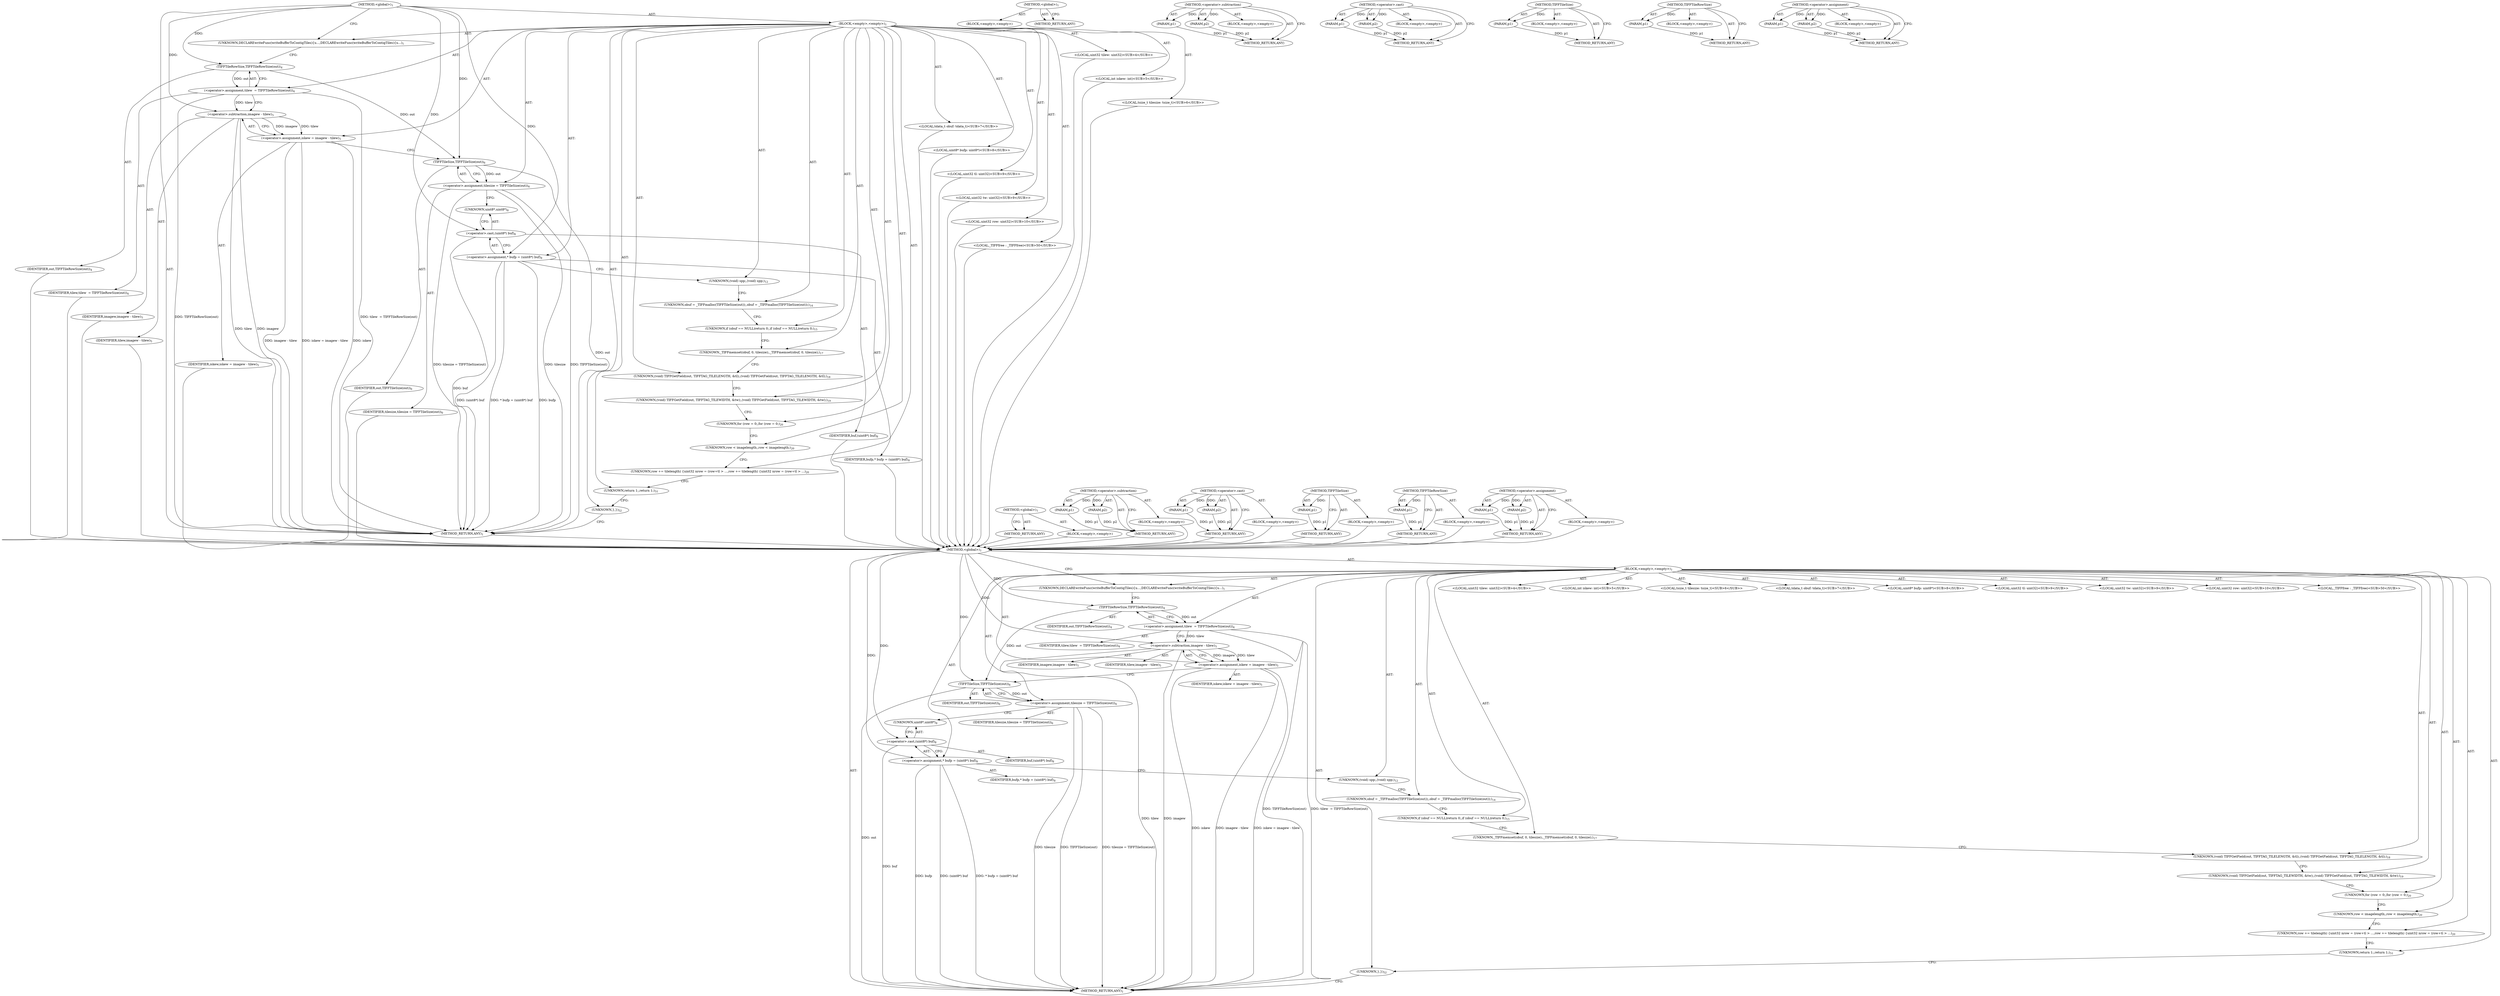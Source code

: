 digraph "&lt;operator&gt;.assignment" {
vulnerable_6 [label=<(METHOD,&lt;global&gt;)<SUB>1</SUB>>];
vulnerable_7 [label=<(BLOCK,&lt;empty&gt;,&lt;empty&gt;)<SUB>1</SUB>>];
vulnerable_8 [label=<(UNKNOWN,DECLAREwriteFunc(writeBufferToContigTiles)
{
	u...,DECLAREwriteFunc(writeBufferToContigTiles)
{
	u...)<SUB>1</SUB>>];
vulnerable_9 [label="<(LOCAL,uint32 tilew: uint32)<SUB>4</SUB>>"];
vulnerable_10 [label=<(&lt;operator&gt;.assignment,tilew  = TIFFTileRowSize(out))<SUB>4</SUB>>];
vulnerable_11 [label=<(IDENTIFIER,tilew,tilew  = TIFFTileRowSize(out))<SUB>4</SUB>>];
vulnerable_12 [label=<(TIFFTileRowSize,TIFFTileRowSize(out))<SUB>4</SUB>>];
vulnerable_13 [label=<(IDENTIFIER,out,TIFFTileRowSize(out))<SUB>4</SUB>>];
vulnerable_14 [label="<(LOCAL,int iskew: int)<SUB>5</SUB>>"];
vulnerable_15 [label=<(&lt;operator&gt;.assignment,iskew = imagew - tilew)<SUB>5</SUB>>];
vulnerable_16 [label=<(IDENTIFIER,iskew,iskew = imagew - tilew)<SUB>5</SUB>>];
vulnerable_17 [label=<(&lt;operator&gt;.subtraction,imagew - tilew)<SUB>5</SUB>>];
vulnerable_18 [label=<(IDENTIFIER,imagew,imagew - tilew)<SUB>5</SUB>>];
vulnerable_19 [label=<(IDENTIFIER,tilew,imagew - tilew)<SUB>5</SUB>>];
vulnerable_20 [label="<(LOCAL,tsize_t tilesize: tsize_t)<SUB>6</SUB>>"];
vulnerable_21 [label=<(&lt;operator&gt;.assignment,tilesize = TIFFTileSize(out))<SUB>6</SUB>>];
vulnerable_22 [label=<(IDENTIFIER,tilesize,tilesize = TIFFTileSize(out))<SUB>6</SUB>>];
vulnerable_23 [label=<(TIFFTileSize,TIFFTileSize(out))<SUB>6</SUB>>];
vulnerable_24 [label=<(IDENTIFIER,out,TIFFTileSize(out))<SUB>6</SUB>>];
vulnerable_25 [label="<(LOCAL,tdata_t obuf: tdata_t)<SUB>7</SUB>>"];
vulnerable_26 [label="<(LOCAL,uint8* bufp: uint8*)<SUB>8</SUB>>"];
vulnerable_27 [label=<(&lt;operator&gt;.assignment,* bufp = (uint8*) buf)<SUB>8</SUB>>];
vulnerable_28 [label=<(IDENTIFIER,bufp,* bufp = (uint8*) buf)<SUB>8</SUB>>];
vulnerable_29 [label=<(&lt;operator&gt;.cast,(uint8*) buf)<SUB>8</SUB>>];
vulnerable_30 [label=<(UNKNOWN,uint8*,uint8*)<SUB>8</SUB>>];
vulnerable_31 [label=<(IDENTIFIER,buf,(uint8*) buf)<SUB>8</SUB>>];
vulnerable_32 [label="<(LOCAL,uint32 tl: uint32)<SUB>9</SUB>>"];
vulnerable_33 [label="<(LOCAL,uint32 tw: uint32)<SUB>9</SUB>>"];
vulnerable_34 [label="<(LOCAL,uint32 row: uint32)<SUB>10</SUB>>"];
vulnerable_35 [label=<(UNKNOWN,(void) spp;,(void) spp;)<SUB>12</SUB>>];
vulnerable_36 [label=<(UNKNOWN,obuf = _TIFFmalloc(TIFFTileSize(out));,obuf = _TIFFmalloc(TIFFTileSize(out));)<SUB>14</SUB>>];
vulnerable_37 [label=<(UNKNOWN,if (obuf == NULL)
		return 0;,if (obuf == NULL)
		return 0;)<SUB>15</SUB>>];
vulnerable_38 [label=<(UNKNOWN,_TIFFmemset(obuf, 0, tilesize);,_TIFFmemset(obuf, 0, tilesize);)<SUB>17</SUB>>];
vulnerable_39 [label=<(UNKNOWN,(void) TIFFGetField(out, TIFFTAG_TILELENGTH, &amp;tl);,(void) TIFFGetField(out, TIFFTAG_TILELENGTH, &amp;tl);)<SUB>18</SUB>>];
vulnerable_40 [label=<(UNKNOWN,(void) TIFFGetField(out, TIFFTAG_TILEWIDTH, &amp;tw);,(void) TIFFGetField(out, TIFFTAG_TILEWIDTH, &amp;tw);)<SUB>19</SUB>>];
vulnerable_41 [label=<(UNKNOWN,for (row = 0;,for (row = 0;)<SUB>20</SUB>>];
vulnerable_42 [label=<(UNKNOWN,row &lt; imagelength;,row &lt; imagelength;)<SUB>20</SUB>>];
vulnerable_43 [label=<(UNKNOWN,row += tilelength) {
		uint32 nrow = (row+tl &gt; ...,row += tilelength) {
		uint32 nrow = (row+tl &gt; ...)<SUB>20</SUB>>];
vulnerable_44 [label="<(LOCAL,_TIFFfree : _TIFFfree)<SUB>50</SUB>>"];
vulnerable_45 [label=<(UNKNOWN,return 1;,return 1;)<SUB>51</SUB>>];
vulnerable_46 [label=<(UNKNOWN,},})<SUB>52</SUB>>];
vulnerable_47 [label=<(METHOD_RETURN,ANY)<SUB>1</SUB>>];
vulnerable_64 [label=<(METHOD,&lt;global&gt;)<SUB>1</SUB>>];
vulnerable_65 [label=<(BLOCK,&lt;empty&gt;,&lt;empty&gt;)>];
vulnerable_66 [label=<(METHOD_RETURN,ANY)>];
vulnerable_79 [label=<(METHOD,&lt;operator&gt;.subtraction)>];
vulnerable_80 [label=<(PARAM,p1)>];
vulnerable_81 [label=<(PARAM,p2)>];
vulnerable_82 [label=<(BLOCK,&lt;empty&gt;,&lt;empty&gt;)>];
vulnerable_83 [label=<(METHOD_RETURN,ANY)>];
vulnerable_88 [label=<(METHOD,&lt;operator&gt;.cast)>];
vulnerable_89 [label=<(PARAM,p1)>];
vulnerable_90 [label=<(PARAM,p2)>];
vulnerable_91 [label=<(BLOCK,&lt;empty&gt;,&lt;empty&gt;)>];
vulnerable_92 [label=<(METHOD_RETURN,ANY)>];
vulnerable_84 [label=<(METHOD,TIFFTileSize)>];
vulnerable_85 [label=<(PARAM,p1)>];
vulnerable_86 [label=<(BLOCK,&lt;empty&gt;,&lt;empty&gt;)>];
vulnerable_87 [label=<(METHOD_RETURN,ANY)>];
vulnerable_75 [label=<(METHOD,TIFFTileRowSize)>];
vulnerable_76 [label=<(PARAM,p1)>];
vulnerable_77 [label=<(BLOCK,&lt;empty&gt;,&lt;empty&gt;)>];
vulnerable_78 [label=<(METHOD_RETURN,ANY)>];
vulnerable_70 [label=<(METHOD,&lt;operator&gt;.assignment)>];
vulnerable_71 [label=<(PARAM,p1)>];
vulnerable_72 [label=<(PARAM,p2)>];
vulnerable_73 [label=<(BLOCK,&lt;empty&gt;,&lt;empty&gt;)>];
vulnerable_74 [label=<(METHOD_RETURN,ANY)>];
fixed_6 [label=<(METHOD,&lt;global&gt;)<SUB>1</SUB>>];
fixed_7 [label=<(BLOCK,&lt;empty&gt;,&lt;empty&gt;)<SUB>1</SUB>>];
fixed_8 [label=<(UNKNOWN,DECLAREwriteFunc(writeBufferToContigTiles)
{
	u...,DECLAREwriteFunc(writeBufferToContigTiles)
{
	u...)<SUB>1</SUB>>];
fixed_9 [label="<(LOCAL,uint32 tilew: uint32)<SUB>4</SUB>>"];
fixed_10 [label=<(&lt;operator&gt;.assignment,tilew  = TIFFTileRowSize(out))<SUB>4</SUB>>];
fixed_11 [label=<(IDENTIFIER,tilew,tilew  = TIFFTileRowSize(out))<SUB>4</SUB>>];
fixed_12 [label=<(TIFFTileRowSize,TIFFTileRowSize(out))<SUB>4</SUB>>];
fixed_13 [label=<(IDENTIFIER,out,TIFFTileRowSize(out))<SUB>4</SUB>>];
fixed_14 [label="<(LOCAL,int iskew: int)<SUB>5</SUB>>"];
fixed_15 [label=<(&lt;operator&gt;.assignment,iskew = imagew - tilew)<SUB>5</SUB>>];
fixed_16 [label=<(IDENTIFIER,iskew,iskew = imagew - tilew)<SUB>5</SUB>>];
fixed_17 [label=<(&lt;operator&gt;.subtraction,imagew - tilew)<SUB>5</SUB>>];
fixed_18 [label=<(IDENTIFIER,imagew,imagew - tilew)<SUB>5</SUB>>];
fixed_19 [label=<(IDENTIFIER,tilew,imagew - tilew)<SUB>5</SUB>>];
fixed_20 [label="<(LOCAL,tsize_t tilesize: tsize_t)<SUB>6</SUB>>"];
fixed_21 [label=<(&lt;operator&gt;.assignment,tilesize = TIFFTileSize(out))<SUB>6</SUB>>];
fixed_22 [label=<(IDENTIFIER,tilesize,tilesize = TIFFTileSize(out))<SUB>6</SUB>>];
fixed_23 [label=<(TIFFTileSize,TIFFTileSize(out))<SUB>6</SUB>>];
fixed_24 [label=<(IDENTIFIER,out,TIFFTileSize(out))<SUB>6</SUB>>];
fixed_25 [label="<(LOCAL,tdata_t obuf: tdata_t)<SUB>7</SUB>>"];
fixed_26 [label="<(LOCAL,uint8* bufp: uint8*)<SUB>8</SUB>>"];
fixed_27 [label=<(&lt;operator&gt;.assignment,* bufp = (uint8*) buf)<SUB>8</SUB>>];
fixed_28 [label=<(IDENTIFIER,bufp,* bufp = (uint8*) buf)<SUB>8</SUB>>];
fixed_29 [label=<(&lt;operator&gt;.cast,(uint8*) buf)<SUB>8</SUB>>];
fixed_30 [label=<(UNKNOWN,uint8*,uint8*)<SUB>8</SUB>>];
fixed_31 [label=<(IDENTIFIER,buf,(uint8*) buf)<SUB>8</SUB>>];
fixed_32 [label="<(LOCAL,uint32 tl: uint32)<SUB>9</SUB>>"];
fixed_33 [label="<(LOCAL,uint32 tw: uint32)<SUB>9</SUB>>"];
fixed_34 [label="<(LOCAL,uint32 row: uint32)<SUB>10</SUB>>"];
fixed_35 [label=<(UNKNOWN,(void) spp;,(void) spp;)<SUB>12</SUB>>];
fixed_36 [label=<(UNKNOWN,obuf = _TIFFmalloc(TIFFTileSize(out));,obuf = _TIFFmalloc(TIFFTileSize(out));)<SUB>14</SUB>>];
fixed_37 [label=<(UNKNOWN,if (obuf == NULL)
		return 0;,if (obuf == NULL)
		return 0;)<SUB>15</SUB>>];
fixed_38 [label=<(UNKNOWN,_TIFFmemset(obuf, 0, tilesize);,_TIFFmemset(obuf, 0, tilesize);)<SUB>17</SUB>>];
fixed_39 [label=<(UNKNOWN,(void) TIFFGetField(out, TIFFTAG_TILELENGTH, &amp;tl);,(void) TIFFGetField(out, TIFFTAG_TILELENGTH, &amp;tl);)<SUB>18</SUB>>];
fixed_40 [label=<(UNKNOWN,(void) TIFFGetField(out, TIFFTAG_TILEWIDTH, &amp;tw);,(void) TIFFGetField(out, TIFFTAG_TILEWIDTH, &amp;tw);)<SUB>19</SUB>>];
fixed_41 [label=<(UNKNOWN,for (row = 0;,for (row = 0;)<SUB>20</SUB>>];
fixed_42 [label=<(UNKNOWN,row &lt; imagelength;,row &lt; imagelength;)<SUB>20</SUB>>];
fixed_43 [label=<(UNKNOWN,row += tilelength) {
		uint32 nrow = (row+tl &gt; ...,row += tilelength) {
		uint32 nrow = (row+tl &gt; ...)<SUB>20</SUB>>];
fixed_44 [label="<(LOCAL,_TIFFfree : _TIFFfree)<SUB>50</SUB>>"];
fixed_45 [label=<(UNKNOWN,return 1;,return 1;)<SUB>51</SUB>>];
fixed_46 [label=<(UNKNOWN,},})<SUB>52</SUB>>];
fixed_47 [label=<(METHOD_RETURN,ANY)<SUB>1</SUB>>];
fixed_64 [label=<(METHOD,&lt;global&gt;)<SUB>1</SUB>>];
fixed_65 [label=<(BLOCK,&lt;empty&gt;,&lt;empty&gt;)>];
fixed_66 [label=<(METHOD_RETURN,ANY)>];
fixed_79 [label=<(METHOD,&lt;operator&gt;.subtraction)>];
fixed_80 [label=<(PARAM,p1)>];
fixed_81 [label=<(PARAM,p2)>];
fixed_82 [label=<(BLOCK,&lt;empty&gt;,&lt;empty&gt;)>];
fixed_83 [label=<(METHOD_RETURN,ANY)>];
fixed_88 [label=<(METHOD,&lt;operator&gt;.cast)>];
fixed_89 [label=<(PARAM,p1)>];
fixed_90 [label=<(PARAM,p2)>];
fixed_91 [label=<(BLOCK,&lt;empty&gt;,&lt;empty&gt;)>];
fixed_92 [label=<(METHOD_RETURN,ANY)>];
fixed_84 [label=<(METHOD,TIFFTileSize)>];
fixed_85 [label=<(PARAM,p1)>];
fixed_86 [label=<(BLOCK,&lt;empty&gt;,&lt;empty&gt;)>];
fixed_87 [label=<(METHOD_RETURN,ANY)>];
fixed_75 [label=<(METHOD,TIFFTileRowSize)>];
fixed_76 [label=<(PARAM,p1)>];
fixed_77 [label=<(BLOCK,&lt;empty&gt;,&lt;empty&gt;)>];
fixed_78 [label=<(METHOD_RETURN,ANY)>];
fixed_70 [label=<(METHOD,&lt;operator&gt;.assignment)>];
fixed_71 [label=<(PARAM,p1)>];
fixed_72 [label=<(PARAM,p2)>];
fixed_73 [label=<(BLOCK,&lt;empty&gt;,&lt;empty&gt;)>];
fixed_74 [label=<(METHOD_RETURN,ANY)>];
vulnerable_6 -> vulnerable_7  [key=0, label="AST: "];
vulnerable_6 -> vulnerable_47  [key=0, label="AST: "];
vulnerable_6 -> vulnerable_8  [key=0, label="CFG: "];
vulnerable_6 -> vulnerable_27  [key=0, label="DDG: "];
vulnerable_6 -> vulnerable_12  [key=0, label="DDG: "];
vulnerable_6 -> vulnerable_17  [key=0, label="DDG: "];
vulnerable_6 -> vulnerable_23  [key=0, label="DDG: "];
vulnerable_6 -> vulnerable_29  [key=0, label="DDG: "];
vulnerable_7 -> vulnerable_8  [key=0, label="AST: "];
vulnerable_7 -> vulnerable_9  [key=0, label="AST: "];
vulnerable_7 -> vulnerable_10  [key=0, label="AST: "];
vulnerable_7 -> vulnerable_14  [key=0, label="AST: "];
vulnerable_7 -> vulnerable_15  [key=0, label="AST: "];
vulnerable_7 -> vulnerable_20  [key=0, label="AST: "];
vulnerable_7 -> vulnerable_21  [key=0, label="AST: "];
vulnerable_7 -> vulnerable_25  [key=0, label="AST: "];
vulnerable_7 -> vulnerable_26  [key=0, label="AST: "];
vulnerable_7 -> vulnerable_27  [key=0, label="AST: "];
vulnerable_7 -> vulnerable_32  [key=0, label="AST: "];
vulnerable_7 -> vulnerable_33  [key=0, label="AST: "];
vulnerable_7 -> vulnerable_34  [key=0, label="AST: "];
vulnerable_7 -> vulnerable_35  [key=0, label="AST: "];
vulnerable_7 -> vulnerable_36  [key=0, label="AST: "];
vulnerable_7 -> vulnerable_37  [key=0, label="AST: "];
vulnerable_7 -> vulnerable_38  [key=0, label="AST: "];
vulnerable_7 -> vulnerable_39  [key=0, label="AST: "];
vulnerable_7 -> vulnerable_40  [key=0, label="AST: "];
vulnerable_7 -> vulnerable_41  [key=0, label="AST: "];
vulnerable_7 -> vulnerable_42  [key=0, label="AST: "];
vulnerable_7 -> vulnerable_43  [key=0, label="AST: "];
vulnerable_7 -> vulnerable_44  [key=0, label="AST: "];
vulnerable_7 -> vulnerable_45  [key=0, label="AST: "];
vulnerable_7 -> vulnerable_46  [key=0, label="AST: "];
vulnerable_8 -> vulnerable_12  [key=0, label="CFG: "];
vulnerable_9 -> fixed_6  [key=0];
vulnerable_10 -> vulnerable_11  [key=0, label="AST: "];
vulnerable_10 -> vulnerable_12  [key=0, label="AST: "];
vulnerable_10 -> vulnerable_17  [key=0, label="CFG: "];
vulnerable_10 -> vulnerable_17  [key=1, label="DDG: tilew"];
vulnerable_10 -> vulnerable_47  [key=0, label="DDG: TIFFTileRowSize(out)"];
vulnerable_10 -> vulnerable_47  [key=1, label="DDG: tilew  = TIFFTileRowSize(out)"];
vulnerable_11 -> fixed_6  [key=0];
vulnerable_12 -> vulnerable_13  [key=0, label="AST: "];
vulnerable_12 -> vulnerable_10  [key=0, label="CFG: "];
vulnerable_12 -> vulnerable_10  [key=1, label="DDG: out"];
vulnerable_12 -> vulnerable_23  [key=0, label="DDG: out"];
vulnerable_13 -> fixed_6  [key=0];
vulnerable_14 -> fixed_6  [key=0];
vulnerable_15 -> vulnerable_16  [key=0, label="AST: "];
vulnerable_15 -> vulnerable_17  [key=0, label="AST: "];
vulnerable_15 -> vulnerable_23  [key=0, label="CFG: "];
vulnerable_15 -> vulnerable_47  [key=0, label="DDG: iskew"];
vulnerable_15 -> vulnerable_47  [key=1, label="DDG: imagew - tilew"];
vulnerable_15 -> vulnerable_47  [key=2, label="DDG: iskew = imagew - tilew"];
vulnerable_16 -> fixed_6  [key=0];
vulnerable_17 -> vulnerable_18  [key=0, label="AST: "];
vulnerable_17 -> vulnerable_19  [key=0, label="AST: "];
vulnerable_17 -> vulnerable_15  [key=0, label="CFG: "];
vulnerable_17 -> vulnerable_15  [key=1, label="DDG: imagew"];
vulnerable_17 -> vulnerable_15  [key=2, label="DDG: tilew"];
vulnerable_17 -> vulnerable_47  [key=0, label="DDG: tilew"];
vulnerable_17 -> vulnerable_47  [key=1, label="DDG: imagew"];
vulnerable_18 -> fixed_6  [key=0];
vulnerable_19 -> fixed_6  [key=0];
vulnerable_20 -> fixed_6  [key=0];
vulnerable_21 -> vulnerable_22  [key=0, label="AST: "];
vulnerable_21 -> vulnerable_23  [key=0, label="AST: "];
vulnerable_21 -> vulnerable_30  [key=0, label="CFG: "];
vulnerable_21 -> vulnerable_47  [key=0, label="DDG: tilesize"];
vulnerable_21 -> vulnerable_47  [key=1, label="DDG: TIFFTileSize(out)"];
vulnerable_21 -> vulnerable_47  [key=2, label="DDG: tilesize = TIFFTileSize(out)"];
vulnerable_22 -> fixed_6  [key=0];
vulnerable_23 -> vulnerable_24  [key=0, label="AST: "];
vulnerable_23 -> vulnerable_21  [key=0, label="CFG: "];
vulnerable_23 -> vulnerable_21  [key=1, label="DDG: out"];
vulnerable_23 -> vulnerable_47  [key=0, label="DDG: out"];
vulnerable_24 -> fixed_6  [key=0];
vulnerable_25 -> fixed_6  [key=0];
vulnerable_26 -> fixed_6  [key=0];
vulnerable_27 -> vulnerable_28  [key=0, label="AST: "];
vulnerable_27 -> vulnerable_29  [key=0, label="AST: "];
vulnerable_27 -> vulnerable_35  [key=0, label="CFG: "];
vulnerable_27 -> vulnerable_47  [key=0, label="DDG: bufp"];
vulnerable_27 -> vulnerable_47  [key=1, label="DDG: (uint8*) buf"];
vulnerable_27 -> vulnerable_47  [key=2, label="DDG: * bufp = (uint8*) buf"];
vulnerable_28 -> fixed_6  [key=0];
vulnerable_29 -> vulnerable_30  [key=0, label="AST: "];
vulnerable_29 -> vulnerable_31  [key=0, label="AST: "];
vulnerable_29 -> vulnerable_27  [key=0, label="CFG: "];
vulnerable_29 -> vulnerable_47  [key=0, label="DDG: buf"];
vulnerable_30 -> vulnerable_29  [key=0, label="CFG: "];
vulnerable_31 -> fixed_6  [key=0];
vulnerable_32 -> fixed_6  [key=0];
vulnerable_33 -> fixed_6  [key=0];
vulnerable_34 -> fixed_6  [key=0];
vulnerable_35 -> vulnerable_36  [key=0, label="CFG: "];
vulnerable_36 -> vulnerable_37  [key=0, label="CFG: "];
vulnerable_37 -> vulnerable_38  [key=0, label="CFG: "];
vulnerable_38 -> vulnerable_39  [key=0, label="CFG: "];
vulnerable_39 -> vulnerable_40  [key=0, label="CFG: "];
vulnerable_40 -> vulnerable_41  [key=0, label="CFG: "];
vulnerable_41 -> vulnerable_42  [key=0, label="CFG: "];
vulnerable_42 -> vulnerable_43  [key=0, label="CFG: "];
vulnerable_43 -> vulnerable_45  [key=0, label="CFG: "];
vulnerable_44 -> fixed_6  [key=0];
vulnerable_45 -> vulnerable_46  [key=0, label="CFG: "];
vulnerable_46 -> vulnerable_47  [key=0, label="CFG: "];
vulnerable_47 -> fixed_6  [key=0];
vulnerable_64 -> vulnerable_65  [key=0, label="AST: "];
vulnerable_64 -> vulnerable_66  [key=0, label="AST: "];
vulnerable_64 -> vulnerable_66  [key=1, label="CFG: "];
vulnerable_65 -> fixed_6  [key=0];
vulnerable_66 -> fixed_6  [key=0];
vulnerable_79 -> vulnerable_80  [key=0, label="AST: "];
vulnerable_79 -> vulnerable_80  [key=1, label="DDG: "];
vulnerable_79 -> vulnerable_82  [key=0, label="AST: "];
vulnerable_79 -> vulnerable_81  [key=0, label="AST: "];
vulnerable_79 -> vulnerable_81  [key=1, label="DDG: "];
vulnerable_79 -> vulnerable_83  [key=0, label="AST: "];
vulnerable_79 -> vulnerable_83  [key=1, label="CFG: "];
vulnerable_80 -> vulnerable_83  [key=0, label="DDG: p1"];
vulnerable_81 -> vulnerable_83  [key=0, label="DDG: p2"];
vulnerable_82 -> fixed_6  [key=0];
vulnerable_83 -> fixed_6  [key=0];
vulnerable_88 -> vulnerable_89  [key=0, label="AST: "];
vulnerable_88 -> vulnerable_89  [key=1, label="DDG: "];
vulnerable_88 -> vulnerable_91  [key=0, label="AST: "];
vulnerable_88 -> vulnerable_90  [key=0, label="AST: "];
vulnerable_88 -> vulnerable_90  [key=1, label="DDG: "];
vulnerable_88 -> vulnerable_92  [key=0, label="AST: "];
vulnerable_88 -> vulnerable_92  [key=1, label="CFG: "];
vulnerable_89 -> vulnerable_92  [key=0, label="DDG: p1"];
vulnerable_90 -> vulnerable_92  [key=0, label="DDG: p2"];
vulnerable_91 -> fixed_6  [key=0];
vulnerable_92 -> fixed_6  [key=0];
vulnerable_84 -> vulnerable_85  [key=0, label="AST: "];
vulnerable_84 -> vulnerable_85  [key=1, label="DDG: "];
vulnerable_84 -> vulnerable_86  [key=0, label="AST: "];
vulnerable_84 -> vulnerable_87  [key=0, label="AST: "];
vulnerable_84 -> vulnerable_87  [key=1, label="CFG: "];
vulnerable_85 -> vulnerable_87  [key=0, label="DDG: p1"];
vulnerable_86 -> fixed_6  [key=0];
vulnerable_87 -> fixed_6  [key=0];
vulnerable_75 -> vulnerable_76  [key=0, label="AST: "];
vulnerable_75 -> vulnerable_76  [key=1, label="DDG: "];
vulnerable_75 -> vulnerable_77  [key=0, label="AST: "];
vulnerable_75 -> vulnerable_78  [key=0, label="AST: "];
vulnerable_75 -> vulnerable_78  [key=1, label="CFG: "];
vulnerable_76 -> vulnerable_78  [key=0, label="DDG: p1"];
vulnerable_77 -> fixed_6  [key=0];
vulnerable_78 -> fixed_6  [key=0];
vulnerable_70 -> vulnerable_71  [key=0, label="AST: "];
vulnerable_70 -> vulnerable_71  [key=1, label="DDG: "];
vulnerable_70 -> vulnerable_73  [key=0, label="AST: "];
vulnerable_70 -> vulnerable_72  [key=0, label="AST: "];
vulnerable_70 -> vulnerable_72  [key=1, label="DDG: "];
vulnerable_70 -> vulnerable_74  [key=0, label="AST: "];
vulnerable_70 -> vulnerable_74  [key=1, label="CFG: "];
vulnerable_71 -> vulnerable_74  [key=0, label="DDG: p1"];
vulnerable_72 -> vulnerable_74  [key=0, label="DDG: p2"];
vulnerable_73 -> fixed_6  [key=0];
vulnerable_74 -> fixed_6  [key=0];
fixed_6 -> fixed_7  [key=0, label="AST: "];
fixed_6 -> fixed_47  [key=0, label="AST: "];
fixed_6 -> fixed_8  [key=0, label="CFG: "];
fixed_6 -> fixed_27  [key=0, label="DDG: "];
fixed_6 -> fixed_12  [key=0, label="DDG: "];
fixed_6 -> fixed_17  [key=0, label="DDG: "];
fixed_6 -> fixed_23  [key=0, label="DDG: "];
fixed_6 -> fixed_29  [key=0, label="DDG: "];
fixed_7 -> fixed_8  [key=0, label="AST: "];
fixed_7 -> fixed_9  [key=0, label="AST: "];
fixed_7 -> fixed_10  [key=0, label="AST: "];
fixed_7 -> fixed_14  [key=0, label="AST: "];
fixed_7 -> fixed_15  [key=0, label="AST: "];
fixed_7 -> fixed_20  [key=0, label="AST: "];
fixed_7 -> fixed_21  [key=0, label="AST: "];
fixed_7 -> fixed_25  [key=0, label="AST: "];
fixed_7 -> fixed_26  [key=0, label="AST: "];
fixed_7 -> fixed_27  [key=0, label="AST: "];
fixed_7 -> fixed_32  [key=0, label="AST: "];
fixed_7 -> fixed_33  [key=0, label="AST: "];
fixed_7 -> fixed_34  [key=0, label="AST: "];
fixed_7 -> fixed_35  [key=0, label="AST: "];
fixed_7 -> fixed_36  [key=0, label="AST: "];
fixed_7 -> fixed_37  [key=0, label="AST: "];
fixed_7 -> fixed_38  [key=0, label="AST: "];
fixed_7 -> fixed_39  [key=0, label="AST: "];
fixed_7 -> fixed_40  [key=0, label="AST: "];
fixed_7 -> fixed_41  [key=0, label="AST: "];
fixed_7 -> fixed_42  [key=0, label="AST: "];
fixed_7 -> fixed_43  [key=0, label="AST: "];
fixed_7 -> fixed_44  [key=0, label="AST: "];
fixed_7 -> fixed_45  [key=0, label="AST: "];
fixed_7 -> fixed_46  [key=0, label="AST: "];
fixed_8 -> fixed_12  [key=0, label="CFG: "];
fixed_10 -> fixed_11  [key=0, label="AST: "];
fixed_10 -> fixed_12  [key=0, label="AST: "];
fixed_10 -> fixed_17  [key=0, label="CFG: "];
fixed_10 -> fixed_17  [key=1, label="DDG: tilew"];
fixed_10 -> fixed_47  [key=0, label="DDG: TIFFTileRowSize(out)"];
fixed_10 -> fixed_47  [key=1, label="DDG: tilew  = TIFFTileRowSize(out)"];
fixed_12 -> fixed_13  [key=0, label="AST: "];
fixed_12 -> fixed_10  [key=0, label="CFG: "];
fixed_12 -> fixed_10  [key=1, label="DDG: out"];
fixed_12 -> fixed_23  [key=0, label="DDG: out"];
fixed_15 -> fixed_16  [key=0, label="AST: "];
fixed_15 -> fixed_17  [key=0, label="AST: "];
fixed_15 -> fixed_23  [key=0, label="CFG: "];
fixed_15 -> fixed_47  [key=0, label="DDG: iskew"];
fixed_15 -> fixed_47  [key=1, label="DDG: imagew - tilew"];
fixed_15 -> fixed_47  [key=2, label="DDG: iskew = imagew - tilew"];
fixed_17 -> fixed_18  [key=0, label="AST: "];
fixed_17 -> fixed_19  [key=0, label="AST: "];
fixed_17 -> fixed_15  [key=0, label="CFG: "];
fixed_17 -> fixed_15  [key=1, label="DDG: imagew"];
fixed_17 -> fixed_15  [key=2, label="DDG: tilew"];
fixed_17 -> fixed_47  [key=0, label="DDG: tilew"];
fixed_17 -> fixed_47  [key=1, label="DDG: imagew"];
fixed_21 -> fixed_22  [key=0, label="AST: "];
fixed_21 -> fixed_23  [key=0, label="AST: "];
fixed_21 -> fixed_30  [key=0, label="CFG: "];
fixed_21 -> fixed_47  [key=0, label="DDG: tilesize"];
fixed_21 -> fixed_47  [key=1, label="DDG: TIFFTileSize(out)"];
fixed_21 -> fixed_47  [key=2, label="DDG: tilesize = TIFFTileSize(out)"];
fixed_23 -> fixed_24  [key=0, label="AST: "];
fixed_23 -> fixed_21  [key=0, label="CFG: "];
fixed_23 -> fixed_21  [key=1, label="DDG: out"];
fixed_23 -> fixed_47  [key=0, label="DDG: out"];
fixed_27 -> fixed_28  [key=0, label="AST: "];
fixed_27 -> fixed_29  [key=0, label="AST: "];
fixed_27 -> fixed_35  [key=0, label="CFG: "];
fixed_27 -> fixed_47  [key=0, label="DDG: bufp"];
fixed_27 -> fixed_47  [key=1, label="DDG: (uint8*) buf"];
fixed_27 -> fixed_47  [key=2, label="DDG: * bufp = (uint8*) buf"];
fixed_29 -> fixed_30  [key=0, label="AST: "];
fixed_29 -> fixed_31  [key=0, label="AST: "];
fixed_29 -> fixed_27  [key=0, label="CFG: "];
fixed_29 -> fixed_47  [key=0, label="DDG: buf"];
fixed_30 -> fixed_29  [key=0, label="CFG: "];
fixed_35 -> fixed_36  [key=0, label="CFG: "];
fixed_36 -> fixed_37  [key=0, label="CFG: "];
fixed_37 -> fixed_38  [key=0, label="CFG: "];
fixed_38 -> fixed_39  [key=0, label="CFG: "];
fixed_39 -> fixed_40  [key=0, label="CFG: "];
fixed_40 -> fixed_41  [key=0, label="CFG: "];
fixed_41 -> fixed_42  [key=0, label="CFG: "];
fixed_42 -> fixed_43  [key=0, label="CFG: "];
fixed_43 -> fixed_45  [key=0, label="CFG: "];
fixed_45 -> fixed_46  [key=0, label="CFG: "];
fixed_46 -> fixed_47  [key=0, label="CFG: "];
fixed_64 -> fixed_65  [key=0, label="AST: "];
fixed_64 -> fixed_66  [key=0, label="AST: "];
fixed_64 -> fixed_66  [key=1, label="CFG: "];
fixed_79 -> fixed_80  [key=0, label="AST: "];
fixed_79 -> fixed_80  [key=1, label="DDG: "];
fixed_79 -> fixed_82  [key=0, label="AST: "];
fixed_79 -> fixed_81  [key=0, label="AST: "];
fixed_79 -> fixed_81  [key=1, label="DDG: "];
fixed_79 -> fixed_83  [key=0, label="AST: "];
fixed_79 -> fixed_83  [key=1, label="CFG: "];
fixed_80 -> fixed_83  [key=0, label="DDG: p1"];
fixed_81 -> fixed_83  [key=0, label="DDG: p2"];
fixed_88 -> fixed_89  [key=0, label="AST: "];
fixed_88 -> fixed_89  [key=1, label="DDG: "];
fixed_88 -> fixed_91  [key=0, label="AST: "];
fixed_88 -> fixed_90  [key=0, label="AST: "];
fixed_88 -> fixed_90  [key=1, label="DDG: "];
fixed_88 -> fixed_92  [key=0, label="AST: "];
fixed_88 -> fixed_92  [key=1, label="CFG: "];
fixed_89 -> fixed_92  [key=0, label="DDG: p1"];
fixed_90 -> fixed_92  [key=0, label="DDG: p2"];
fixed_84 -> fixed_85  [key=0, label="AST: "];
fixed_84 -> fixed_85  [key=1, label="DDG: "];
fixed_84 -> fixed_86  [key=0, label="AST: "];
fixed_84 -> fixed_87  [key=0, label="AST: "];
fixed_84 -> fixed_87  [key=1, label="CFG: "];
fixed_85 -> fixed_87  [key=0, label="DDG: p1"];
fixed_75 -> fixed_76  [key=0, label="AST: "];
fixed_75 -> fixed_76  [key=1, label="DDG: "];
fixed_75 -> fixed_77  [key=0, label="AST: "];
fixed_75 -> fixed_78  [key=0, label="AST: "];
fixed_75 -> fixed_78  [key=1, label="CFG: "];
fixed_76 -> fixed_78  [key=0, label="DDG: p1"];
fixed_70 -> fixed_71  [key=0, label="AST: "];
fixed_70 -> fixed_71  [key=1, label="DDG: "];
fixed_70 -> fixed_73  [key=0, label="AST: "];
fixed_70 -> fixed_72  [key=0, label="AST: "];
fixed_70 -> fixed_72  [key=1, label="DDG: "];
fixed_70 -> fixed_74  [key=0, label="AST: "];
fixed_70 -> fixed_74  [key=1, label="CFG: "];
fixed_71 -> fixed_74  [key=0, label="DDG: p1"];
fixed_72 -> fixed_74  [key=0, label="DDG: p2"];
}

